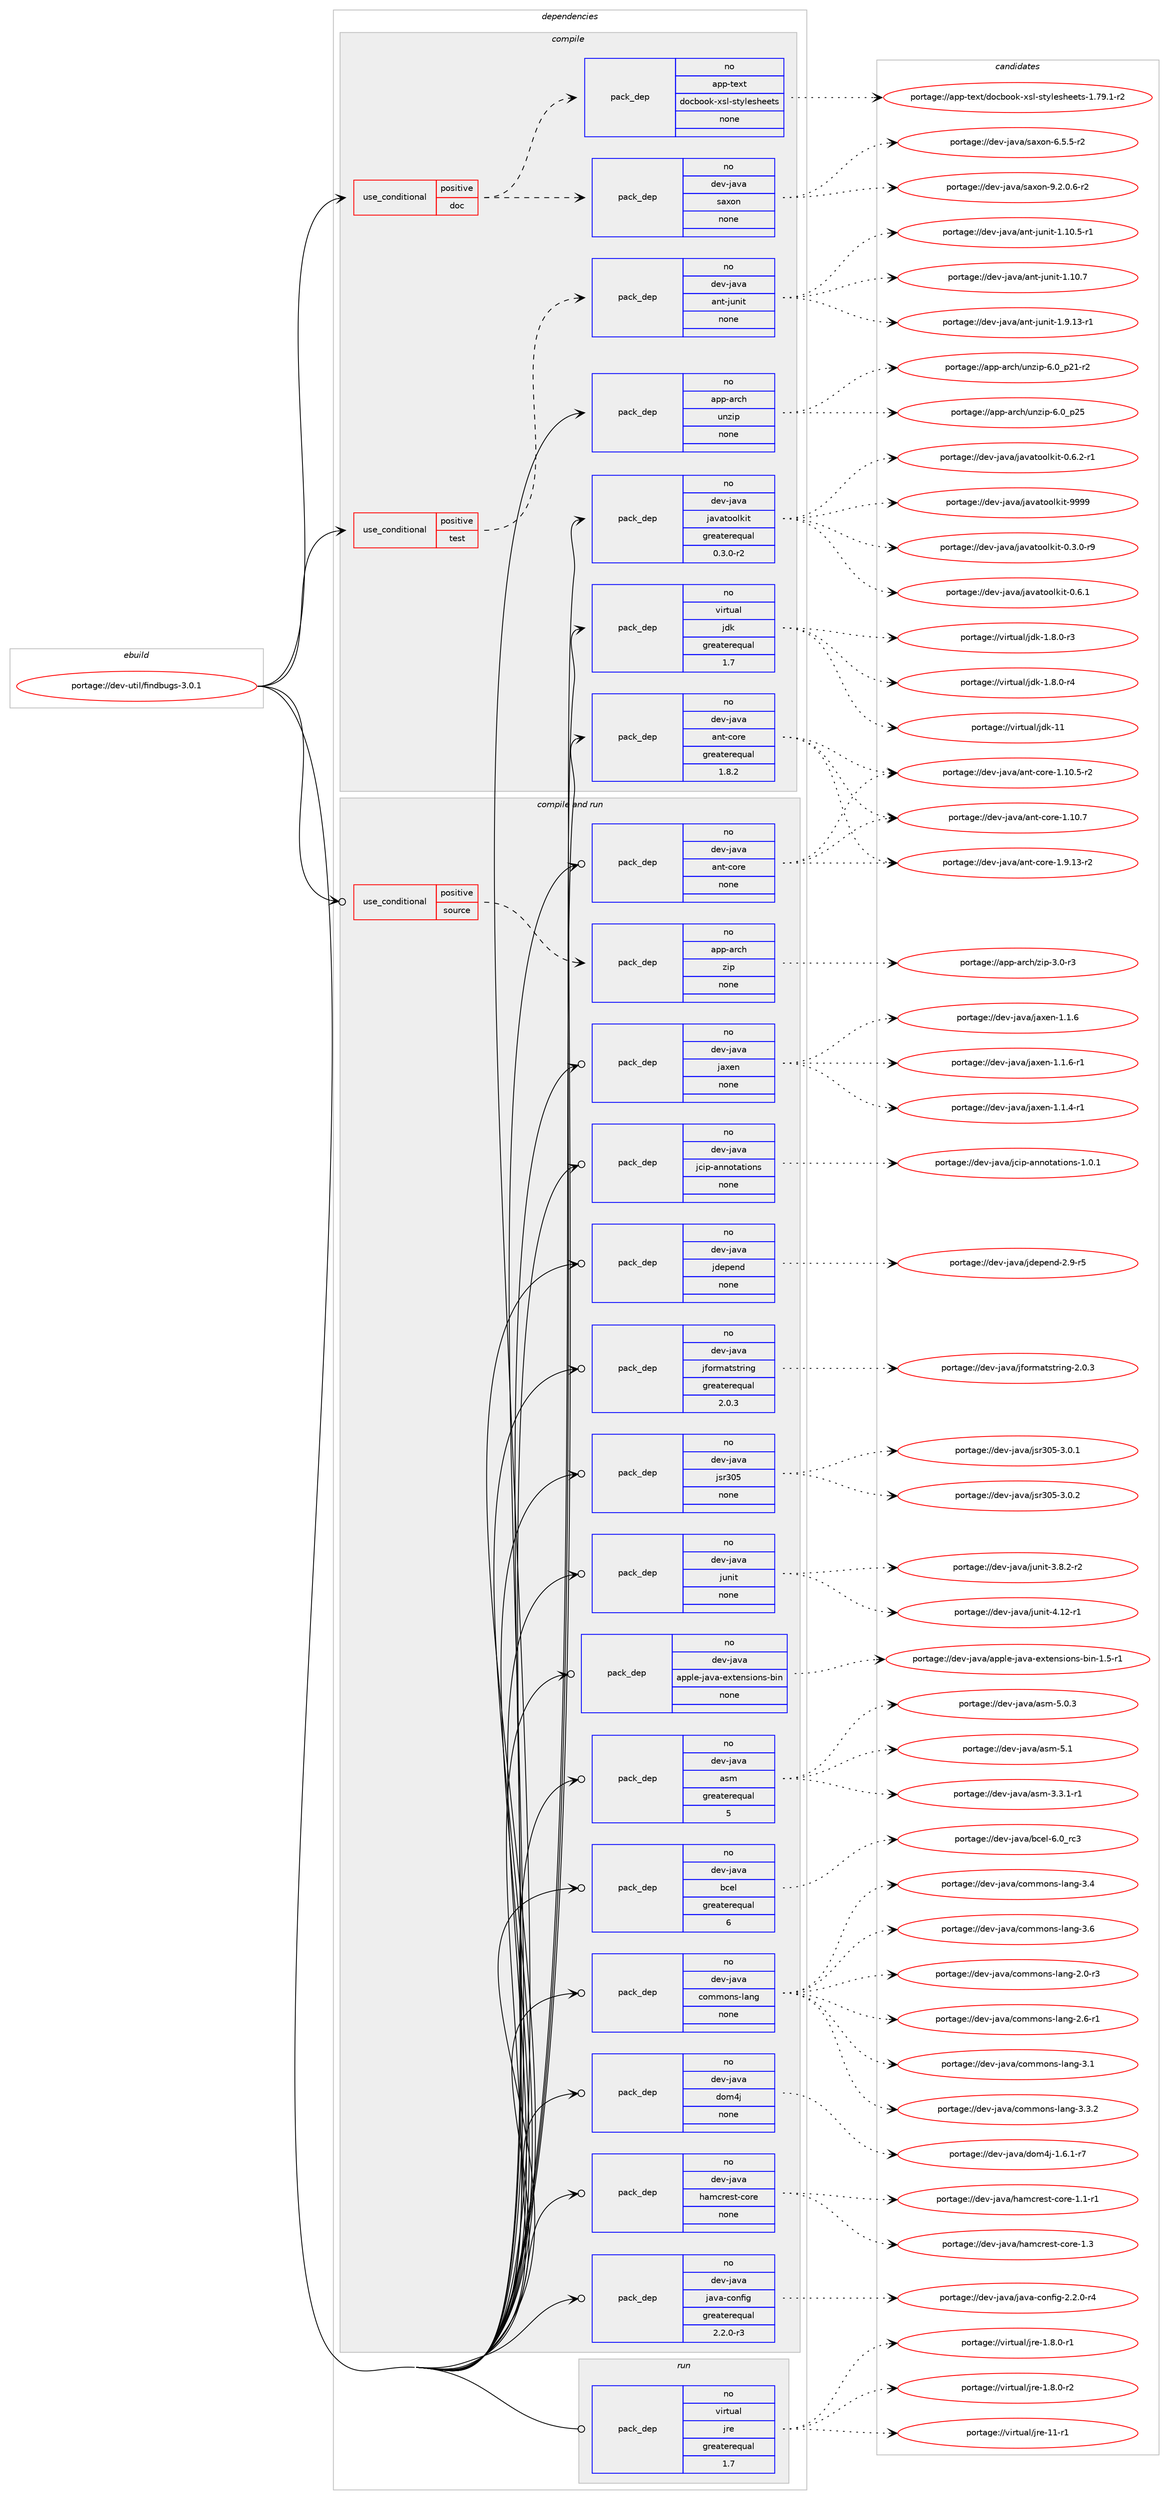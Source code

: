 digraph prolog {

# *************
# Graph options
# *************

newrank=true;
concentrate=true;
compound=true;
graph [rankdir=LR,fontname=Helvetica,fontsize=10,ranksep=1.5];#, ranksep=2.5, nodesep=0.2];
edge  [arrowhead=vee];
node  [fontname=Helvetica,fontsize=10];

# **********
# The ebuild
# **********

subgraph cluster_leftcol {
color=gray;
rank=same;
label=<<i>ebuild</i>>;
id [label="portage://dev-util/findbugs-3.0.1", color=red, width=4, href="../dev-util/findbugs-3.0.1.svg"];
}

# ****************
# The dependencies
# ****************

subgraph cluster_midcol {
color=gray;
label=<<i>dependencies</i>>;
subgraph cluster_compile {
fillcolor="#eeeeee";
style=filled;
label=<<i>compile</i>>;
subgraph cond71136 {
dependency262166 [label=<<TABLE BORDER="0" CELLBORDER="1" CELLSPACING="0" CELLPADDING="4"><TR><TD ROWSPAN="3" CELLPADDING="10">use_conditional</TD></TR><TR><TD>positive</TD></TR><TR><TD>doc</TD></TR></TABLE>>, shape=none, color=red];
subgraph pack187380 {
dependency262167 [label=<<TABLE BORDER="0" CELLBORDER="1" CELLSPACING="0" CELLPADDING="4" WIDTH="220"><TR><TD ROWSPAN="6" CELLPADDING="30">pack_dep</TD></TR><TR><TD WIDTH="110">no</TD></TR><TR><TD>app-text</TD></TR><TR><TD>docbook-xsl-stylesheets</TD></TR><TR><TD>none</TD></TR><TR><TD></TD></TR></TABLE>>, shape=none, color=blue];
}
dependency262166:e -> dependency262167:w [weight=20,style="dashed",arrowhead="vee"];
subgraph pack187381 {
dependency262168 [label=<<TABLE BORDER="0" CELLBORDER="1" CELLSPACING="0" CELLPADDING="4" WIDTH="220"><TR><TD ROWSPAN="6" CELLPADDING="30">pack_dep</TD></TR><TR><TD WIDTH="110">no</TD></TR><TR><TD>dev-java</TD></TR><TR><TD>saxon</TD></TR><TR><TD>none</TD></TR><TR><TD></TD></TR></TABLE>>, shape=none, color=blue];
}
dependency262166:e -> dependency262168:w [weight=20,style="dashed",arrowhead="vee"];
}
id:e -> dependency262166:w [weight=20,style="solid",arrowhead="vee"];
subgraph cond71137 {
dependency262169 [label=<<TABLE BORDER="0" CELLBORDER="1" CELLSPACING="0" CELLPADDING="4"><TR><TD ROWSPAN="3" CELLPADDING="10">use_conditional</TD></TR><TR><TD>positive</TD></TR><TR><TD>test</TD></TR></TABLE>>, shape=none, color=red];
subgraph pack187382 {
dependency262170 [label=<<TABLE BORDER="0" CELLBORDER="1" CELLSPACING="0" CELLPADDING="4" WIDTH="220"><TR><TD ROWSPAN="6" CELLPADDING="30">pack_dep</TD></TR><TR><TD WIDTH="110">no</TD></TR><TR><TD>dev-java</TD></TR><TR><TD>ant-junit</TD></TR><TR><TD>none</TD></TR><TR><TD></TD></TR></TABLE>>, shape=none, color=blue];
}
dependency262169:e -> dependency262170:w [weight=20,style="dashed",arrowhead="vee"];
}
id:e -> dependency262169:w [weight=20,style="solid",arrowhead="vee"];
subgraph pack187383 {
dependency262171 [label=<<TABLE BORDER="0" CELLBORDER="1" CELLSPACING="0" CELLPADDING="4" WIDTH="220"><TR><TD ROWSPAN="6" CELLPADDING="30">pack_dep</TD></TR><TR><TD WIDTH="110">no</TD></TR><TR><TD>app-arch</TD></TR><TR><TD>unzip</TD></TR><TR><TD>none</TD></TR><TR><TD></TD></TR></TABLE>>, shape=none, color=blue];
}
id:e -> dependency262171:w [weight=20,style="solid",arrowhead="vee"];
subgraph pack187384 {
dependency262172 [label=<<TABLE BORDER="0" CELLBORDER="1" CELLSPACING="0" CELLPADDING="4" WIDTH="220"><TR><TD ROWSPAN="6" CELLPADDING="30">pack_dep</TD></TR><TR><TD WIDTH="110">no</TD></TR><TR><TD>dev-java</TD></TR><TR><TD>ant-core</TD></TR><TR><TD>greaterequal</TD></TR><TR><TD>1.8.2</TD></TR></TABLE>>, shape=none, color=blue];
}
id:e -> dependency262172:w [weight=20,style="solid",arrowhead="vee"];
subgraph pack187385 {
dependency262173 [label=<<TABLE BORDER="0" CELLBORDER="1" CELLSPACING="0" CELLPADDING="4" WIDTH="220"><TR><TD ROWSPAN="6" CELLPADDING="30">pack_dep</TD></TR><TR><TD WIDTH="110">no</TD></TR><TR><TD>dev-java</TD></TR><TR><TD>javatoolkit</TD></TR><TR><TD>greaterequal</TD></TR><TR><TD>0.3.0-r2</TD></TR></TABLE>>, shape=none, color=blue];
}
id:e -> dependency262173:w [weight=20,style="solid",arrowhead="vee"];
subgraph pack187386 {
dependency262174 [label=<<TABLE BORDER="0" CELLBORDER="1" CELLSPACING="0" CELLPADDING="4" WIDTH="220"><TR><TD ROWSPAN="6" CELLPADDING="30">pack_dep</TD></TR><TR><TD WIDTH="110">no</TD></TR><TR><TD>virtual</TD></TR><TR><TD>jdk</TD></TR><TR><TD>greaterequal</TD></TR><TR><TD>1.7</TD></TR></TABLE>>, shape=none, color=blue];
}
id:e -> dependency262174:w [weight=20,style="solid",arrowhead="vee"];
}
subgraph cluster_compileandrun {
fillcolor="#eeeeee";
style=filled;
label=<<i>compile and run</i>>;
subgraph cond71138 {
dependency262175 [label=<<TABLE BORDER="0" CELLBORDER="1" CELLSPACING="0" CELLPADDING="4"><TR><TD ROWSPAN="3" CELLPADDING="10">use_conditional</TD></TR><TR><TD>positive</TD></TR><TR><TD>source</TD></TR></TABLE>>, shape=none, color=red];
subgraph pack187387 {
dependency262176 [label=<<TABLE BORDER="0" CELLBORDER="1" CELLSPACING="0" CELLPADDING="4" WIDTH="220"><TR><TD ROWSPAN="6" CELLPADDING="30">pack_dep</TD></TR><TR><TD WIDTH="110">no</TD></TR><TR><TD>app-arch</TD></TR><TR><TD>zip</TD></TR><TR><TD>none</TD></TR><TR><TD></TD></TR></TABLE>>, shape=none, color=blue];
}
dependency262175:e -> dependency262176:w [weight=20,style="dashed",arrowhead="vee"];
}
id:e -> dependency262175:w [weight=20,style="solid",arrowhead="odotvee"];
subgraph pack187388 {
dependency262177 [label=<<TABLE BORDER="0" CELLBORDER="1" CELLSPACING="0" CELLPADDING="4" WIDTH="220"><TR><TD ROWSPAN="6" CELLPADDING="30">pack_dep</TD></TR><TR><TD WIDTH="110">no</TD></TR><TR><TD>dev-java</TD></TR><TR><TD>ant-core</TD></TR><TR><TD>none</TD></TR><TR><TD></TD></TR></TABLE>>, shape=none, color=blue];
}
id:e -> dependency262177:w [weight=20,style="solid",arrowhead="odotvee"];
subgraph pack187389 {
dependency262178 [label=<<TABLE BORDER="0" CELLBORDER="1" CELLSPACING="0" CELLPADDING="4" WIDTH="220"><TR><TD ROWSPAN="6" CELLPADDING="30">pack_dep</TD></TR><TR><TD WIDTH="110">no</TD></TR><TR><TD>dev-java</TD></TR><TR><TD>apple-java-extensions-bin</TD></TR><TR><TD>none</TD></TR><TR><TD></TD></TR></TABLE>>, shape=none, color=blue];
}
id:e -> dependency262178:w [weight=20,style="solid",arrowhead="odotvee"];
subgraph pack187390 {
dependency262179 [label=<<TABLE BORDER="0" CELLBORDER="1" CELLSPACING="0" CELLPADDING="4" WIDTH="220"><TR><TD ROWSPAN="6" CELLPADDING="30">pack_dep</TD></TR><TR><TD WIDTH="110">no</TD></TR><TR><TD>dev-java</TD></TR><TR><TD>asm</TD></TR><TR><TD>greaterequal</TD></TR><TR><TD>5</TD></TR></TABLE>>, shape=none, color=blue];
}
id:e -> dependency262179:w [weight=20,style="solid",arrowhead="odotvee"];
subgraph pack187391 {
dependency262180 [label=<<TABLE BORDER="0" CELLBORDER="1" CELLSPACING="0" CELLPADDING="4" WIDTH="220"><TR><TD ROWSPAN="6" CELLPADDING="30">pack_dep</TD></TR><TR><TD WIDTH="110">no</TD></TR><TR><TD>dev-java</TD></TR><TR><TD>bcel</TD></TR><TR><TD>greaterequal</TD></TR><TR><TD>6</TD></TR></TABLE>>, shape=none, color=blue];
}
id:e -> dependency262180:w [weight=20,style="solid",arrowhead="odotvee"];
subgraph pack187392 {
dependency262181 [label=<<TABLE BORDER="0" CELLBORDER="1" CELLSPACING="0" CELLPADDING="4" WIDTH="220"><TR><TD ROWSPAN="6" CELLPADDING="30">pack_dep</TD></TR><TR><TD WIDTH="110">no</TD></TR><TR><TD>dev-java</TD></TR><TR><TD>commons-lang</TD></TR><TR><TD>none</TD></TR><TR><TD></TD></TR></TABLE>>, shape=none, color=blue];
}
id:e -> dependency262181:w [weight=20,style="solid",arrowhead="odotvee"];
subgraph pack187393 {
dependency262182 [label=<<TABLE BORDER="0" CELLBORDER="1" CELLSPACING="0" CELLPADDING="4" WIDTH="220"><TR><TD ROWSPAN="6" CELLPADDING="30">pack_dep</TD></TR><TR><TD WIDTH="110">no</TD></TR><TR><TD>dev-java</TD></TR><TR><TD>dom4j</TD></TR><TR><TD>none</TD></TR><TR><TD></TD></TR></TABLE>>, shape=none, color=blue];
}
id:e -> dependency262182:w [weight=20,style="solid",arrowhead="odotvee"];
subgraph pack187394 {
dependency262183 [label=<<TABLE BORDER="0" CELLBORDER="1" CELLSPACING="0" CELLPADDING="4" WIDTH="220"><TR><TD ROWSPAN="6" CELLPADDING="30">pack_dep</TD></TR><TR><TD WIDTH="110">no</TD></TR><TR><TD>dev-java</TD></TR><TR><TD>hamcrest-core</TD></TR><TR><TD>none</TD></TR><TR><TD></TD></TR></TABLE>>, shape=none, color=blue];
}
id:e -> dependency262183:w [weight=20,style="solid",arrowhead="odotvee"];
subgraph pack187395 {
dependency262184 [label=<<TABLE BORDER="0" CELLBORDER="1" CELLSPACING="0" CELLPADDING="4" WIDTH="220"><TR><TD ROWSPAN="6" CELLPADDING="30">pack_dep</TD></TR><TR><TD WIDTH="110">no</TD></TR><TR><TD>dev-java</TD></TR><TR><TD>java-config</TD></TR><TR><TD>greaterequal</TD></TR><TR><TD>2.2.0-r3</TD></TR></TABLE>>, shape=none, color=blue];
}
id:e -> dependency262184:w [weight=20,style="solid",arrowhead="odotvee"];
subgraph pack187396 {
dependency262185 [label=<<TABLE BORDER="0" CELLBORDER="1" CELLSPACING="0" CELLPADDING="4" WIDTH="220"><TR><TD ROWSPAN="6" CELLPADDING="30">pack_dep</TD></TR><TR><TD WIDTH="110">no</TD></TR><TR><TD>dev-java</TD></TR><TR><TD>jaxen</TD></TR><TR><TD>none</TD></TR><TR><TD></TD></TR></TABLE>>, shape=none, color=blue];
}
id:e -> dependency262185:w [weight=20,style="solid",arrowhead="odotvee"];
subgraph pack187397 {
dependency262186 [label=<<TABLE BORDER="0" CELLBORDER="1" CELLSPACING="0" CELLPADDING="4" WIDTH="220"><TR><TD ROWSPAN="6" CELLPADDING="30">pack_dep</TD></TR><TR><TD WIDTH="110">no</TD></TR><TR><TD>dev-java</TD></TR><TR><TD>jcip-annotations</TD></TR><TR><TD>none</TD></TR><TR><TD></TD></TR></TABLE>>, shape=none, color=blue];
}
id:e -> dependency262186:w [weight=20,style="solid",arrowhead="odotvee"];
subgraph pack187398 {
dependency262187 [label=<<TABLE BORDER="0" CELLBORDER="1" CELLSPACING="0" CELLPADDING="4" WIDTH="220"><TR><TD ROWSPAN="6" CELLPADDING="30">pack_dep</TD></TR><TR><TD WIDTH="110">no</TD></TR><TR><TD>dev-java</TD></TR><TR><TD>jdepend</TD></TR><TR><TD>none</TD></TR><TR><TD></TD></TR></TABLE>>, shape=none, color=blue];
}
id:e -> dependency262187:w [weight=20,style="solid",arrowhead="odotvee"];
subgraph pack187399 {
dependency262188 [label=<<TABLE BORDER="0" CELLBORDER="1" CELLSPACING="0" CELLPADDING="4" WIDTH="220"><TR><TD ROWSPAN="6" CELLPADDING="30">pack_dep</TD></TR><TR><TD WIDTH="110">no</TD></TR><TR><TD>dev-java</TD></TR><TR><TD>jformatstring</TD></TR><TR><TD>greaterequal</TD></TR><TR><TD>2.0.3</TD></TR></TABLE>>, shape=none, color=blue];
}
id:e -> dependency262188:w [weight=20,style="solid",arrowhead="odotvee"];
subgraph pack187400 {
dependency262189 [label=<<TABLE BORDER="0" CELLBORDER="1" CELLSPACING="0" CELLPADDING="4" WIDTH="220"><TR><TD ROWSPAN="6" CELLPADDING="30">pack_dep</TD></TR><TR><TD WIDTH="110">no</TD></TR><TR><TD>dev-java</TD></TR><TR><TD>jsr305</TD></TR><TR><TD>none</TD></TR><TR><TD></TD></TR></TABLE>>, shape=none, color=blue];
}
id:e -> dependency262189:w [weight=20,style="solid",arrowhead="odotvee"];
subgraph pack187401 {
dependency262190 [label=<<TABLE BORDER="0" CELLBORDER="1" CELLSPACING="0" CELLPADDING="4" WIDTH="220"><TR><TD ROWSPAN="6" CELLPADDING="30">pack_dep</TD></TR><TR><TD WIDTH="110">no</TD></TR><TR><TD>dev-java</TD></TR><TR><TD>junit</TD></TR><TR><TD>none</TD></TR><TR><TD></TD></TR></TABLE>>, shape=none, color=blue];
}
id:e -> dependency262190:w [weight=20,style="solid",arrowhead="odotvee"];
}
subgraph cluster_run {
fillcolor="#eeeeee";
style=filled;
label=<<i>run</i>>;
subgraph pack187402 {
dependency262191 [label=<<TABLE BORDER="0" CELLBORDER="1" CELLSPACING="0" CELLPADDING="4" WIDTH="220"><TR><TD ROWSPAN="6" CELLPADDING="30">pack_dep</TD></TR><TR><TD WIDTH="110">no</TD></TR><TR><TD>virtual</TD></TR><TR><TD>jre</TD></TR><TR><TD>greaterequal</TD></TR><TR><TD>1.7</TD></TR></TABLE>>, shape=none, color=blue];
}
id:e -> dependency262191:w [weight=20,style="solid",arrowhead="odot"];
}
}

# **************
# The candidates
# **************

subgraph cluster_choices {
rank=same;
color=gray;
label=<<i>candidates</i>>;

subgraph choice187380 {
color=black;
nodesep=1;
choiceportage97112112451161011201164710011199981111111074512011510845115116121108101115104101101116115454946555746494511450 [label="portage://app-text/docbook-xsl-stylesheets-1.79.1-r2", color=red, width=4,href="../app-text/docbook-xsl-stylesheets-1.79.1-r2.svg"];
dependency262167:e -> choiceportage97112112451161011201164710011199981111111074512011510845115116121108101115104101101116115454946555746494511450:w [style=dotted,weight="100"];
}
subgraph choice187381 {
color=black;
nodesep=1;
choiceportage10010111845106971189747115971201111104554465346534511450 [label="portage://dev-java/saxon-6.5.5-r2", color=red, width=4,href="../dev-java/saxon-6.5.5-r2.svg"];
choiceportage100101118451069711897471159712011111045574650464846544511450 [label="portage://dev-java/saxon-9.2.0.6-r2", color=red, width=4,href="../dev-java/saxon-9.2.0.6-r2.svg"];
dependency262168:e -> choiceportage10010111845106971189747115971201111104554465346534511450:w [style=dotted,weight="100"];
dependency262168:e -> choiceportage100101118451069711897471159712011111045574650464846544511450:w [style=dotted,weight="100"];
}
subgraph choice187382 {
color=black;
nodesep=1;
choiceportage100101118451069711897479711011645106117110105116454946494846534511449 [label="portage://dev-java/ant-junit-1.10.5-r1", color=red, width=4,href="../dev-java/ant-junit-1.10.5-r1.svg"];
choiceportage10010111845106971189747971101164510611711010511645494649484655 [label="portage://dev-java/ant-junit-1.10.7", color=red, width=4,href="../dev-java/ant-junit-1.10.7.svg"];
choiceportage100101118451069711897479711011645106117110105116454946574649514511449 [label="portage://dev-java/ant-junit-1.9.13-r1", color=red, width=4,href="../dev-java/ant-junit-1.9.13-r1.svg"];
dependency262170:e -> choiceportage100101118451069711897479711011645106117110105116454946494846534511449:w [style=dotted,weight="100"];
dependency262170:e -> choiceportage10010111845106971189747971101164510611711010511645494649484655:w [style=dotted,weight="100"];
dependency262170:e -> choiceportage100101118451069711897479711011645106117110105116454946574649514511449:w [style=dotted,weight="100"];
}
subgraph choice187383 {
color=black;
nodesep=1;
choiceportage9711211245971149910447117110122105112455446489511250494511450 [label="portage://app-arch/unzip-6.0_p21-r2", color=red, width=4,href="../app-arch/unzip-6.0_p21-r2.svg"];
choiceportage971121124597114991044711711012210511245544648951125053 [label="portage://app-arch/unzip-6.0_p25", color=red, width=4,href="../app-arch/unzip-6.0_p25.svg"];
dependency262171:e -> choiceportage9711211245971149910447117110122105112455446489511250494511450:w [style=dotted,weight="100"];
dependency262171:e -> choiceportage971121124597114991044711711012210511245544648951125053:w [style=dotted,weight="100"];
}
subgraph choice187384 {
color=black;
nodesep=1;
choiceportage10010111845106971189747971101164599111114101454946494846534511450 [label="portage://dev-java/ant-core-1.10.5-r2", color=red, width=4,href="../dev-java/ant-core-1.10.5-r2.svg"];
choiceportage1001011184510697118974797110116459911111410145494649484655 [label="portage://dev-java/ant-core-1.10.7", color=red, width=4,href="../dev-java/ant-core-1.10.7.svg"];
choiceportage10010111845106971189747971101164599111114101454946574649514511450 [label="portage://dev-java/ant-core-1.9.13-r2", color=red, width=4,href="../dev-java/ant-core-1.9.13-r2.svg"];
dependency262172:e -> choiceportage10010111845106971189747971101164599111114101454946494846534511450:w [style=dotted,weight="100"];
dependency262172:e -> choiceportage1001011184510697118974797110116459911111410145494649484655:w [style=dotted,weight="100"];
dependency262172:e -> choiceportage10010111845106971189747971101164599111114101454946574649514511450:w [style=dotted,weight="100"];
}
subgraph choice187385 {
color=black;
nodesep=1;
choiceportage1001011184510697118974710697118971161111111081071051164548465146484511457 [label="portage://dev-java/javatoolkit-0.3.0-r9", color=red, width=4,href="../dev-java/javatoolkit-0.3.0-r9.svg"];
choiceportage100101118451069711897471069711897116111111108107105116454846544649 [label="portage://dev-java/javatoolkit-0.6.1", color=red, width=4,href="../dev-java/javatoolkit-0.6.1.svg"];
choiceportage1001011184510697118974710697118971161111111081071051164548465446504511449 [label="portage://dev-java/javatoolkit-0.6.2-r1", color=red, width=4,href="../dev-java/javatoolkit-0.6.2-r1.svg"];
choiceportage1001011184510697118974710697118971161111111081071051164557575757 [label="portage://dev-java/javatoolkit-9999", color=red, width=4,href="../dev-java/javatoolkit-9999.svg"];
dependency262173:e -> choiceportage1001011184510697118974710697118971161111111081071051164548465146484511457:w [style=dotted,weight="100"];
dependency262173:e -> choiceportage100101118451069711897471069711897116111111108107105116454846544649:w [style=dotted,weight="100"];
dependency262173:e -> choiceportage1001011184510697118974710697118971161111111081071051164548465446504511449:w [style=dotted,weight="100"];
dependency262173:e -> choiceportage1001011184510697118974710697118971161111111081071051164557575757:w [style=dotted,weight="100"];
}
subgraph choice187386 {
color=black;
nodesep=1;
choiceportage11810511411611797108471061001074549465646484511451 [label="portage://virtual/jdk-1.8.0-r3", color=red, width=4,href="../virtual/jdk-1.8.0-r3.svg"];
choiceportage11810511411611797108471061001074549465646484511452 [label="portage://virtual/jdk-1.8.0-r4", color=red, width=4,href="../virtual/jdk-1.8.0-r4.svg"];
choiceportage1181051141161179710847106100107454949 [label="portage://virtual/jdk-11", color=red, width=4,href="../virtual/jdk-11.svg"];
dependency262174:e -> choiceportage11810511411611797108471061001074549465646484511451:w [style=dotted,weight="100"];
dependency262174:e -> choiceportage11810511411611797108471061001074549465646484511452:w [style=dotted,weight="100"];
dependency262174:e -> choiceportage1181051141161179710847106100107454949:w [style=dotted,weight="100"];
}
subgraph choice187387 {
color=black;
nodesep=1;
choiceportage9711211245971149910447122105112455146484511451 [label="portage://app-arch/zip-3.0-r3", color=red, width=4,href="../app-arch/zip-3.0-r3.svg"];
dependency262176:e -> choiceportage9711211245971149910447122105112455146484511451:w [style=dotted,weight="100"];
}
subgraph choice187388 {
color=black;
nodesep=1;
choiceportage10010111845106971189747971101164599111114101454946494846534511450 [label="portage://dev-java/ant-core-1.10.5-r2", color=red, width=4,href="../dev-java/ant-core-1.10.5-r2.svg"];
choiceportage1001011184510697118974797110116459911111410145494649484655 [label="portage://dev-java/ant-core-1.10.7", color=red, width=4,href="../dev-java/ant-core-1.10.7.svg"];
choiceportage10010111845106971189747971101164599111114101454946574649514511450 [label="portage://dev-java/ant-core-1.9.13-r2", color=red, width=4,href="../dev-java/ant-core-1.9.13-r2.svg"];
dependency262177:e -> choiceportage10010111845106971189747971101164599111114101454946494846534511450:w [style=dotted,weight="100"];
dependency262177:e -> choiceportage1001011184510697118974797110116459911111410145494649484655:w [style=dotted,weight="100"];
dependency262177:e -> choiceportage10010111845106971189747971101164599111114101454946574649514511450:w [style=dotted,weight="100"];
}
subgraph choice187389 {
color=black;
nodesep=1;
choiceportage1001011184510697118974797112112108101451069711897451011201161011101151051111101154598105110454946534511449 [label="portage://dev-java/apple-java-extensions-bin-1.5-r1", color=red, width=4,href="../dev-java/apple-java-extensions-bin-1.5-r1.svg"];
dependency262178:e -> choiceportage1001011184510697118974797112112108101451069711897451011201161011101151051111101154598105110454946534511449:w [style=dotted,weight="100"];
}
subgraph choice187390 {
color=black;
nodesep=1;
choiceportage10010111845106971189747971151094551465146494511449 [label="portage://dev-java/asm-3.3.1-r1", color=red, width=4,href="../dev-java/asm-3.3.1-r1.svg"];
choiceportage1001011184510697118974797115109455346484651 [label="portage://dev-java/asm-5.0.3", color=red, width=4,href="../dev-java/asm-5.0.3.svg"];
choiceportage100101118451069711897479711510945534649 [label="portage://dev-java/asm-5.1", color=red, width=4,href="../dev-java/asm-5.1.svg"];
dependency262179:e -> choiceportage10010111845106971189747971151094551465146494511449:w [style=dotted,weight="100"];
dependency262179:e -> choiceportage1001011184510697118974797115109455346484651:w [style=dotted,weight="100"];
dependency262179:e -> choiceportage100101118451069711897479711510945534649:w [style=dotted,weight="100"];
}
subgraph choice187391 {
color=black;
nodesep=1;
choiceportage10010111845106971189747989910110845544648951149951 [label="portage://dev-java/bcel-6.0_rc3", color=red, width=4,href="../dev-java/bcel-6.0_rc3.svg"];
dependency262180:e -> choiceportage10010111845106971189747989910110845544648951149951:w [style=dotted,weight="100"];
}
subgraph choice187392 {
color=black;
nodesep=1;
choiceportage10010111845106971189747991111091091111101154510897110103455046484511451 [label="portage://dev-java/commons-lang-2.0-r3", color=red, width=4,href="../dev-java/commons-lang-2.0-r3.svg"];
choiceportage10010111845106971189747991111091091111101154510897110103455046544511449 [label="portage://dev-java/commons-lang-2.6-r1", color=red, width=4,href="../dev-java/commons-lang-2.6-r1.svg"];
choiceportage1001011184510697118974799111109109111110115451089711010345514649 [label="portage://dev-java/commons-lang-3.1", color=red, width=4,href="../dev-java/commons-lang-3.1.svg"];
choiceportage10010111845106971189747991111091091111101154510897110103455146514650 [label="portage://dev-java/commons-lang-3.3.2", color=red, width=4,href="../dev-java/commons-lang-3.3.2.svg"];
choiceportage1001011184510697118974799111109109111110115451089711010345514652 [label="portage://dev-java/commons-lang-3.4", color=red, width=4,href="../dev-java/commons-lang-3.4.svg"];
choiceportage1001011184510697118974799111109109111110115451089711010345514654 [label="portage://dev-java/commons-lang-3.6", color=red, width=4,href="../dev-java/commons-lang-3.6.svg"];
dependency262181:e -> choiceportage10010111845106971189747991111091091111101154510897110103455046484511451:w [style=dotted,weight="100"];
dependency262181:e -> choiceportage10010111845106971189747991111091091111101154510897110103455046544511449:w [style=dotted,weight="100"];
dependency262181:e -> choiceportage1001011184510697118974799111109109111110115451089711010345514649:w [style=dotted,weight="100"];
dependency262181:e -> choiceportage10010111845106971189747991111091091111101154510897110103455146514650:w [style=dotted,weight="100"];
dependency262181:e -> choiceportage1001011184510697118974799111109109111110115451089711010345514652:w [style=dotted,weight="100"];
dependency262181:e -> choiceportage1001011184510697118974799111109109111110115451089711010345514654:w [style=dotted,weight="100"];
}
subgraph choice187393 {
color=black;
nodesep=1;
choiceportage10010111845106971189747100111109521064549465446494511455 [label="portage://dev-java/dom4j-1.6.1-r7", color=red, width=4,href="../dev-java/dom4j-1.6.1-r7.svg"];
dependency262182:e -> choiceportage10010111845106971189747100111109521064549465446494511455:w [style=dotted,weight="100"];
}
subgraph choice187394 {
color=black;
nodesep=1;
choiceportage1001011184510697118974710497109991141011151164599111114101454946494511449 [label="portage://dev-java/hamcrest-core-1.1-r1", color=red, width=4,href="../dev-java/hamcrest-core-1.1-r1.svg"];
choiceportage100101118451069711897471049710999114101115116459911111410145494651 [label="portage://dev-java/hamcrest-core-1.3", color=red, width=4,href="../dev-java/hamcrest-core-1.3.svg"];
dependency262183:e -> choiceportage1001011184510697118974710497109991141011151164599111114101454946494511449:w [style=dotted,weight="100"];
dependency262183:e -> choiceportage100101118451069711897471049710999114101115116459911111410145494651:w [style=dotted,weight="100"];
}
subgraph choice187395 {
color=black;
nodesep=1;
choiceportage10010111845106971189747106971189745991111101021051034550465046484511452 [label="portage://dev-java/java-config-2.2.0-r4", color=red, width=4,href="../dev-java/java-config-2.2.0-r4.svg"];
dependency262184:e -> choiceportage10010111845106971189747106971189745991111101021051034550465046484511452:w [style=dotted,weight="100"];
}
subgraph choice187396 {
color=black;
nodesep=1;
choiceportage10010111845106971189747106971201011104549464946524511449 [label="portage://dev-java/jaxen-1.1.4-r1", color=red, width=4,href="../dev-java/jaxen-1.1.4-r1.svg"];
choiceportage1001011184510697118974710697120101110454946494654 [label="portage://dev-java/jaxen-1.1.6", color=red, width=4,href="../dev-java/jaxen-1.1.6.svg"];
choiceportage10010111845106971189747106971201011104549464946544511449 [label="portage://dev-java/jaxen-1.1.6-r1", color=red, width=4,href="../dev-java/jaxen-1.1.6-r1.svg"];
dependency262185:e -> choiceportage10010111845106971189747106971201011104549464946524511449:w [style=dotted,weight="100"];
dependency262185:e -> choiceportage1001011184510697118974710697120101110454946494654:w [style=dotted,weight="100"];
dependency262185:e -> choiceportage10010111845106971189747106971201011104549464946544511449:w [style=dotted,weight="100"];
}
subgraph choice187397 {
color=black;
nodesep=1;
choiceportage1001011184510697118974710699105112459711011011111697116105111110115454946484649 [label="portage://dev-java/jcip-annotations-1.0.1", color=red, width=4,href="../dev-java/jcip-annotations-1.0.1.svg"];
dependency262186:e -> choiceportage1001011184510697118974710699105112459711011011111697116105111110115454946484649:w [style=dotted,weight="100"];
}
subgraph choice187398 {
color=black;
nodesep=1;
choiceportage10010111845106971189747106100101112101110100455046574511453 [label="portage://dev-java/jdepend-2.9-r5", color=red, width=4,href="../dev-java/jdepend-2.9-r5.svg"];
dependency262187:e -> choiceportage10010111845106971189747106100101112101110100455046574511453:w [style=dotted,weight="100"];
}
subgraph choice187399 {
color=black;
nodesep=1;
choiceportage1001011184510697118974710610211111410997116115116114105110103455046484651 [label="portage://dev-java/jformatstring-2.0.3", color=red, width=4,href="../dev-java/jformatstring-2.0.3.svg"];
dependency262188:e -> choiceportage1001011184510697118974710610211111410997116115116114105110103455046484651:w [style=dotted,weight="100"];
}
subgraph choice187400 {
color=black;
nodesep=1;
choiceportage10010111845106971189747106115114514853455146484649 [label="portage://dev-java/jsr305-3.0.1", color=red, width=4,href="../dev-java/jsr305-3.0.1.svg"];
choiceportage10010111845106971189747106115114514853455146484650 [label="portage://dev-java/jsr305-3.0.2", color=red, width=4,href="../dev-java/jsr305-3.0.2.svg"];
dependency262189:e -> choiceportage10010111845106971189747106115114514853455146484649:w [style=dotted,weight="100"];
dependency262189:e -> choiceportage10010111845106971189747106115114514853455146484650:w [style=dotted,weight="100"];
}
subgraph choice187401 {
color=black;
nodesep=1;
choiceportage100101118451069711897471061171101051164551465646504511450 [label="portage://dev-java/junit-3.8.2-r2", color=red, width=4,href="../dev-java/junit-3.8.2-r2.svg"];
choiceportage1001011184510697118974710611711010511645524649504511449 [label="portage://dev-java/junit-4.12-r1", color=red, width=4,href="../dev-java/junit-4.12-r1.svg"];
dependency262190:e -> choiceportage100101118451069711897471061171101051164551465646504511450:w [style=dotted,weight="100"];
dependency262190:e -> choiceportage1001011184510697118974710611711010511645524649504511449:w [style=dotted,weight="100"];
}
subgraph choice187402 {
color=black;
nodesep=1;
choiceportage11810511411611797108471061141014549465646484511449 [label="portage://virtual/jre-1.8.0-r1", color=red, width=4,href="../virtual/jre-1.8.0-r1.svg"];
choiceportage11810511411611797108471061141014549465646484511450 [label="portage://virtual/jre-1.8.0-r2", color=red, width=4,href="../virtual/jre-1.8.0-r2.svg"];
choiceportage11810511411611797108471061141014549494511449 [label="portage://virtual/jre-11-r1", color=red, width=4,href="../virtual/jre-11-r1.svg"];
dependency262191:e -> choiceportage11810511411611797108471061141014549465646484511449:w [style=dotted,weight="100"];
dependency262191:e -> choiceportage11810511411611797108471061141014549465646484511450:w [style=dotted,weight="100"];
dependency262191:e -> choiceportage11810511411611797108471061141014549494511449:w [style=dotted,weight="100"];
}
}

}

